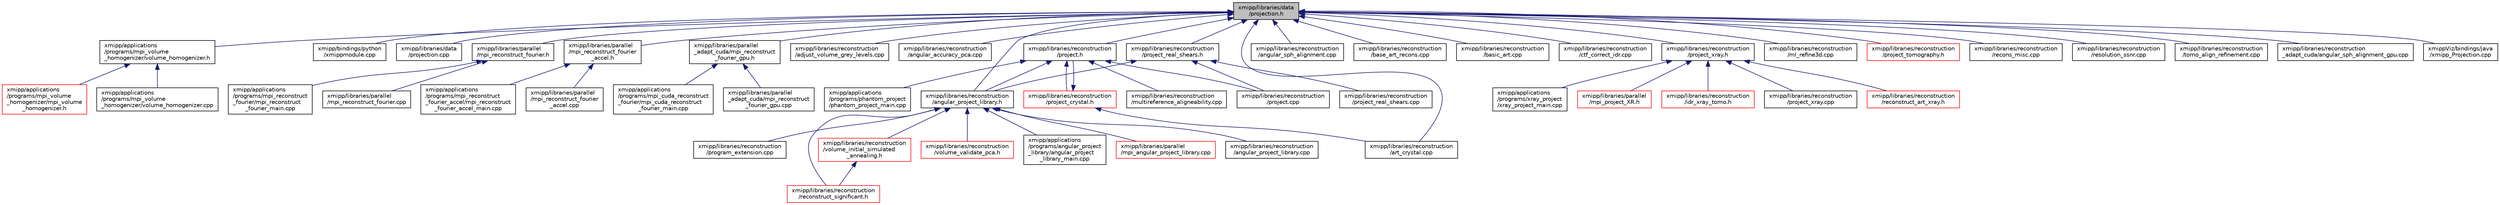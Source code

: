 digraph "xmipp/libraries/data/projection.h"
{
  edge [fontname="Helvetica",fontsize="10",labelfontname="Helvetica",labelfontsize="10"];
  node [fontname="Helvetica",fontsize="10",shape=record];
  Node82 [label="xmipp/libraries/data\l/projection.h",height=0.2,width=0.4,color="black", fillcolor="grey75", style="filled", fontcolor="black"];
  Node82 -> Node83 [dir="back",color="midnightblue",fontsize="10",style="solid",fontname="Helvetica"];
  Node83 [label="xmipp/applications\l/programs/mpi_volume\l_homogenizer/volume_homogenizer.h",height=0.2,width=0.4,color="black", fillcolor="white", style="filled",URL="$volume__homogenizer_8h.html"];
  Node83 -> Node84 [dir="back",color="midnightblue",fontsize="10",style="solid",fontname="Helvetica"];
  Node84 [label="xmipp/applications\l/programs/mpi_volume\l_homogenizer/mpi_volume\l_homogenizer.h",height=0.2,width=0.4,color="red", fillcolor="white", style="filled",URL="$mpi__volume__homogenizer_8h.html"];
  Node83 -> Node87 [dir="back",color="midnightblue",fontsize="10",style="solid",fontname="Helvetica"];
  Node87 [label="xmipp/applications\l/programs/mpi_volume\l_homogenizer/volume_homogenizer.cpp",height=0.2,width=0.4,color="black", fillcolor="white", style="filled",URL="$volume__homogenizer_8cpp.html"];
  Node82 -> Node88 [dir="back",color="midnightblue",fontsize="10",style="solid",fontname="Helvetica"];
  Node88 [label="xmipp/bindings/python\l/xmippmodule.cpp",height=0.2,width=0.4,color="black", fillcolor="white", style="filled",URL="$xmippmodule_8cpp.html"];
  Node82 -> Node89 [dir="back",color="midnightblue",fontsize="10",style="solid",fontname="Helvetica"];
  Node89 [label="xmipp/libraries/data\l/projection.cpp",height=0.2,width=0.4,color="black", fillcolor="white", style="filled",URL="$projection_8cpp.html"];
  Node82 -> Node90 [dir="back",color="midnightblue",fontsize="10",style="solid",fontname="Helvetica"];
  Node90 [label="xmipp/libraries/parallel\l/mpi_reconstruct_fourier.h",height=0.2,width=0.4,color="black", fillcolor="white", style="filled",URL="$mpi__reconstruct__fourier_8h.html"];
  Node90 -> Node91 [dir="back",color="midnightblue",fontsize="10",style="solid",fontname="Helvetica"];
  Node91 [label="xmipp/applications\l/programs/mpi_reconstruct\l_fourier/mpi_reconstruct\l_fourier_main.cpp",height=0.2,width=0.4,color="black", fillcolor="white", style="filled",URL="$mpi__reconstruct__fourier__main_8cpp.html"];
  Node90 -> Node92 [dir="back",color="midnightblue",fontsize="10",style="solid",fontname="Helvetica"];
  Node92 [label="xmipp/libraries/parallel\l/mpi_reconstruct_fourier.cpp",height=0.2,width=0.4,color="black", fillcolor="white", style="filled",URL="$mpi__reconstruct__fourier_8cpp.html"];
  Node82 -> Node93 [dir="back",color="midnightblue",fontsize="10",style="solid",fontname="Helvetica"];
  Node93 [label="xmipp/libraries/parallel\l/mpi_reconstruct_fourier\l_accel.h",height=0.2,width=0.4,color="black", fillcolor="white", style="filled",URL="$mpi__reconstruct__fourier__accel_8h.html"];
  Node93 -> Node94 [dir="back",color="midnightblue",fontsize="10",style="solid",fontname="Helvetica"];
  Node94 [label="xmipp/applications\l/programs/mpi_reconstruct\l_fourier_accel/mpi_reconstruct\l_fourier_accel_main.cpp",height=0.2,width=0.4,color="black", fillcolor="white", style="filled",URL="$mpi__reconstruct__fourier__accel__main_8cpp.html"];
  Node93 -> Node95 [dir="back",color="midnightblue",fontsize="10",style="solid",fontname="Helvetica"];
  Node95 [label="xmipp/libraries/parallel\l/mpi_reconstruct_fourier\l_accel.cpp",height=0.2,width=0.4,color="black", fillcolor="white", style="filled",URL="$mpi__reconstruct__fourier__accel_8cpp.html"];
  Node82 -> Node96 [dir="back",color="midnightblue",fontsize="10",style="solid",fontname="Helvetica"];
  Node96 [label="xmipp/libraries/parallel\l_adapt_cuda/mpi_reconstruct\l_fourier_gpu.h",height=0.2,width=0.4,color="black", fillcolor="white", style="filled",URL="$mpi__reconstruct__fourier__gpu_8h.html"];
  Node96 -> Node97 [dir="back",color="midnightblue",fontsize="10",style="solid",fontname="Helvetica"];
  Node97 [label="xmipp/applications\l/programs/mpi_cuda_reconstruct\l_fourier/mpi_cuda_reconstruct\l_fourier_main.cpp",height=0.2,width=0.4,color="black", fillcolor="white", style="filled",URL="$mpi__cuda__reconstruct__fourier__main_8cpp.html"];
  Node96 -> Node98 [dir="back",color="midnightblue",fontsize="10",style="solid",fontname="Helvetica"];
  Node98 [label="xmipp/libraries/parallel\l_adapt_cuda/mpi_reconstruct\l_fourier_gpu.cpp",height=0.2,width=0.4,color="black", fillcolor="white", style="filled",URL="$mpi__reconstruct__fourier__gpu_8cpp.html"];
  Node82 -> Node99 [dir="back",color="midnightblue",fontsize="10",style="solid",fontname="Helvetica"];
  Node99 [label="xmipp/libraries/reconstruction\l/adjust_volume_grey_levels.cpp",height=0.2,width=0.4,color="black", fillcolor="white", style="filled",URL="$adjust__volume__grey__levels_8cpp.html"];
  Node82 -> Node100 [dir="back",color="midnightblue",fontsize="10",style="solid",fontname="Helvetica"];
  Node100 [label="xmipp/libraries/reconstruction\l/angular_accuracy_pca.cpp",height=0.2,width=0.4,color="black", fillcolor="white", style="filled",URL="$angular__accuracy__pca_8cpp.html"];
  Node82 -> Node101 [dir="back",color="midnightblue",fontsize="10",style="solid",fontname="Helvetica"];
  Node101 [label="xmipp/libraries/reconstruction\l/angular_project_library.h",height=0.2,width=0.4,color="black", fillcolor="white", style="filled",URL="$angular__project__library_8h.html"];
  Node101 -> Node102 [dir="back",color="midnightblue",fontsize="10",style="solid",fontname="Helvetica"];
  Node102 [label="xmipp/applications\l/programs/angular_project\l_library/angular_project\l_library_main.cpp",height=0.2,width=0.4,color="black", fillcolor="white", style="filled",URL="$angular__project__library__main_8cpp.html"];
  Node101 -> Node103 [dir="back",color="midnightblue",fontsize="10",style="solid",fontname="Helvetica"];
  Node103 [label="xmipp/libraries/parallel\l/mpi_angular_project_library.cpp",height=0.2,width=0.4,color="red", fillcolor="white", style="filled",URL="$mpi__angular__project__library_8cpp.html"];
  Node101 -> Node105 [dir="back",color="midnightblue",fontsize="10",style="solid",fontname="Helvetica"];
  Node105 [label="xmipp/libraries/reconstruction\l/angular_project_library.cpp",height=0.2,width=0.4,color="black", fillcolor="white", style="filled",URL="$angular__project__library_8cpp.html"];
  Node101 -> Node106 [dir="back",color="midnightblue",fontsize="10",style="solid",fontname="Helvetica"];
  Node106 [label="xmipp/libraries/reconstruction\l/program_extension.cpp",height=0.2,width=0.4,color="black", fillcolor="white", style="filled",URL="$program__extension_8cpp.html"];
  Node101 -> Node107 [dir="back",color="midnightblue",fontsize="10",style="solid",fontname="Helvetica"];
  Node107 [label="xmipp/libraries/reconstruction\l/reconstruct_significant.h",height=0.2,width=0.4,color="red", fillcolor="white", style="filled",URL="$reconstruct__significant_8h.html"];
  Node101 -> Node113 [dir="back",color="midnightblue",fontsize="10",style="solid",fontname="Helvetica"];
  Node113 [label="xmipp/libraries/reconstruction\l/volume_initial_simulated\l_annealing.h",height=0.2,width=0.4,color="red", fillcolor="white", style="filled",URL="$volume__initial__simulated__annealing_8h.html"];
  Node113 -> Node107 [dir="back",color="midnightblue",fontsize="10",style="solid",fontname="Helvetica"];
  Node101 -> Node116 [dir="back",color="midnightblue",fontsize="10",style="solid",fontname="Helvetica"];
  Node116 [label="xmipp/libraries/reconstruction\l/volume_validate_pca.h",height=0.2,width=0.4,color="red", fillcolor="white", style="filled",URL="$volume__validate__pca_8h.html"];
  Node82 -> Node119 [dir="back",color="midnightblue",fontsize="10",style="solid",fontname="Helvetica"];
  Node119 [label="xmipp/libraries/reconstruction\l/angular_sph_alignment.cpp",height=0.2,width=0.4,color="black", fillcolor="white", style="filled",URL="$angular__sph__alignment_8cpp.html"];
  Node82 -> Node120 [dir="back",color="midnightblue",fontsize="10",style="solid",fontname="Helvetica"];
  Node120 [label="xmipp/libraries/reconstruction\l/art_crystal.cpp",height=0.2,width=0.4,color="black", fillcolor="white", style="filled",URL="$art__crystal_8cpp.html"];
  Node82 -> Node121 [dir="back",color="midnightblue",fontsize="10",style="solid",fontname="Helvetica"];
  Node121 [label="xmipp/libraries/reconstruction\l/project.h",height=0.2,width=0.4,color="black", fillcolor="white", style="filled",URL="$project_8h.html"];
  Node121 -> Node122 [dir="back",color="midnightblue",fontsize="10",style="solid",fontname="Helvetica"];
  Node122 [label="xmipp/applications\l/programs/phantom_project\l/phantom_project_main.cpp",height=0.2,width=0.4,color="black", fillcolor="white", style="filled",URL="$phantom__project__main_8cpp.html"];
  Node121 -> Node101 [dir="back",color="midnightblue",fontsize="10",style="solid",fontname="Helvetica"];
  Node121 -> Node123 [dir="back",color="midnightblue",fontsize="10",style="solid",fontname="Helvetica"];
  Node123 [label="xmipp/libraries/reconstruction\l/project_crystal.h",height=0.2,width=0.4,color="red", fillcolor="white", style="filled",URL="$project__crystal_8h.html"];
  Node123 -> Node120 [dir="back",color="midnightblue",fontsize="10",style="solid",fontname="Helvetica"];
  Node123 -> Node121 [dir="back",color="midnightblue",fontsize="10",style="solid",fontname="Helvetica"];
  Node121 -> Node125 [dir="back",color="midnightblue",fontsize="10",style="solid",fontname="Helvetica"];
  Node125 [label="xmipp/libraries/reconstruction\l/multireference_aligneability.cpp",height=0.2,width=0.4,color="black", fillcolor="white", style="filled",URL="$multireference__aligneability_8cpp.html"];
  Node121 -> Node126 [dir="back",color="midnightblue",fontsize="10",style="solid",fontname="Helvetica"];
  Node126 [label="xmipp/libraries/reconstruction\l/project.cpp",height=0.2,width=0.4,color="black", fillcolor="white", style="filled",URL="$project_8cpp.html"];
  Node82 -> Node127 [dir="back",color="midnightblue",fontsize="10",style="solid",fontname="Helvetica"];
  Node127 [label="xmipp/libraries/reconstruction\l/base_art_recons.cpp",height=0.2,width=0.4,color="black", fillcolor="white", style="filled",URL="$base__art__recons_8cpp.html"];
  Node82 -> Node128 [dir="back",color="midnightblue",fontsize="10",style="solid",fontname="Helvetica"];
  Node128 [label="xmipp/libraries/reconstruction\l/basic_art.cpp",height=0.2,width=0.4,color="black", fillcolor="white", style="filled",URL="$basic__art_8cpp.html"];
  Node82 -> Node129 [dir="back",color="midnightblue",fontsize="10",style="solid",fontname="Helvetica"];
  Node129 [label="xmipp/libraries/reconstruction\l/ctf_correct_idr.cpp",height=0.2,width=0.4,color="black", fillcolor="white", style="filled",URL="$ctf__correct__idr_8cpp.html"];
  Node82 -> Node130 [dir="back",color="midnightblue",fontsize="10",style="solid",fontname="Helvetica"];
  Node130 [label="xmipp/libraries/reconstruction\l/project_xray.h",height=0.2,width=0.4,color="black", fillcolor="white", style="filled",URL="$project__xray_8h.html"];
  Node130 -> Node131 [dir="back",color="midnightblue",fontsize="10",style="solid",fontname="Helvetica"];
  Node131 [label="xmipp/applications\l/programs/xray_project\l/xray_project_main.cpp",height=0.2,width=0.4,color="black", fillcolor="white", style="filled",URL="$xray__project__main_8cpp.html"];
  Node130 -> Node132 [dir="back",color="midnightblue",fontsize="10",style="solid",fontname="Helvetica"];
  Node132 [label="xmipp/libraries/parallel\l/mpi_project_XR.h",height=0.2,width=0.4,color="red", fillcolor="white", style="filled",URL="$mpi__project__XR_8h.html"];
  Node130 -> Node135 [dir="back",color="midnightblue",fontsize="10",style="solid",fontname="Helvetica"];
  Node135 [label="xmipp/libraries/reconstruction\l/idr_xray_tomo.h",height=0.2,width=0.4,color="red", fillcolor="white", style="filled",URL="$idr__xray__tomo_8h.html"];
  Node130 -> Node138 [dir="back",color="midnightblue",fontsize="10",style="solid",fontname="Helvetica"];
  Node138 [label="xmipp/libraries/reconstruction\l/project_xray.cpp",height=0.2,width=0.4,color="black", fillcolor="white", style="filled",URL="$project__xray_8cpp.html"];
  Node130 -> Node139 [dir="back",color="midnightblue",fontsize="10",style="solid",fontname="Helvetica"];
  Node139 [label="xmipp/libraries/reconstruction\l/reconstruct_art_xray.h",height=0.2,width=0.4,color="red", fillcolor="white", style="filled",URL="$reconstruct__art__xray_8h.html"];
  Node82 -> Node142 [dir="back",color="midnightblue",fontsize="10",style="solid",fontname="Helvetica"];
  Node142 [label="xmipp/libraries/reconstruction\l/ml_refine3d.cpp",height=0.2,width=0.4,color="black", fillcolor="white", style="filled",URL="$ml__refine3d_8cpp.html"];
  Node82 -> Node143 [dir="back",color="midnightblue",fontsize="10",style="solid",fontname="Helvetica"];
  Node143 [label="xmipp/libraries/reconstruction\l/project_real_shears.h",height=0.2,width=0.4,color="black", fillcolor="white", style="filled",URL="$project__real__shears_8h.html"];
  Node143 -> Node101 [dir="back",color="midnightblue",fontsize="10",style="solid",fontname="Helvetica"];
  Node143 -> Node126 [dir="back",color="midnightblue",fontsize="10",style="solid",fontname="Helvetica"];
  Node143 -> Node144 [dir="back",color="midnightblue",fontsize="10",style="solid",fontname="Helvetica"];
  Node144 [label="xmipp/libraries/reconstruction\l/project_real_shears.cpp",height=0.2,width=0.4,color="black", fillcolor="white", style="filled",URL="$project__real__shears_8cpp.html"];
  Node82 -> Node145 [dir="back",color="midnightblue",fontsize="10",style="solid",fontname="Helvetica"];
  Node145 [label="xmipp/libraries/reconstruction\l/project_tomography.h",height=0.2,width=0.4,color="red", fillcolor="white", style="filled",URL="$project__tomography_8h.html"];
  Node82 -> Node148 [dir="back",color="midnightblue",fontsize="10",style="solid",fontname="Helvetica"];
  Node148 [label="xmipp/libraries/reconstruction\l/recons_misc.cpp",height=0.2,width=0.4,color="black", fillcolor="white", style="filled",URL="$recons__misc_8cpp.html"];
  Node82 -> Node149 [dir="back",color="midnightblue",fontsize="10",style="solid",fontname="Helvetica"];
  Node149 [label="xmipp/libraries/reconstruction\l/resolution_ssnr.cpp",height=0.2,width=0.4,color="black", fillcolor="white", style="filled",URL="$resolution__ssnr_8cpp.html"];
  Node82 -> Node150 [dir="back",color="midnightblue",fontsize="10",style="solid",fontname="Helvetica"];
  Node150 [label="xmipp/libraries/reconstruction\l/tomo_align_refinement.cpp",height=0.2,width=0.4,color="black", fillcolor="white", style="filled",URL="$tomo__align__refinement_8cpp.html"];
  Node82 -> Node151 [dir="back",color="midnightblue",fontsize="10",style="solid",fontname="Helvetica"];
  Node151 [label="xmipp/libraries/reconstruction\l_adapt_cuda/angular_sph_alignment_gpu.cpp",height=0.2,width=0.4,color="black", fillcolor="white", style="filled",URL="$angular__sph__alignment__gpu_8cpp.html"];
  Node82 -> Node152 [dir="back",color="midnightblue",fontsize="10",style="solid",fontname="Helvetica"];
  Node152 [label="xmippViz/bindings/java\l/xmipp_Projection.cpp",height=0.2,width=0.4,color="black", fillcolor="white", style="filled",URL="$xmipp__Projection_8cpp.html"];
}
